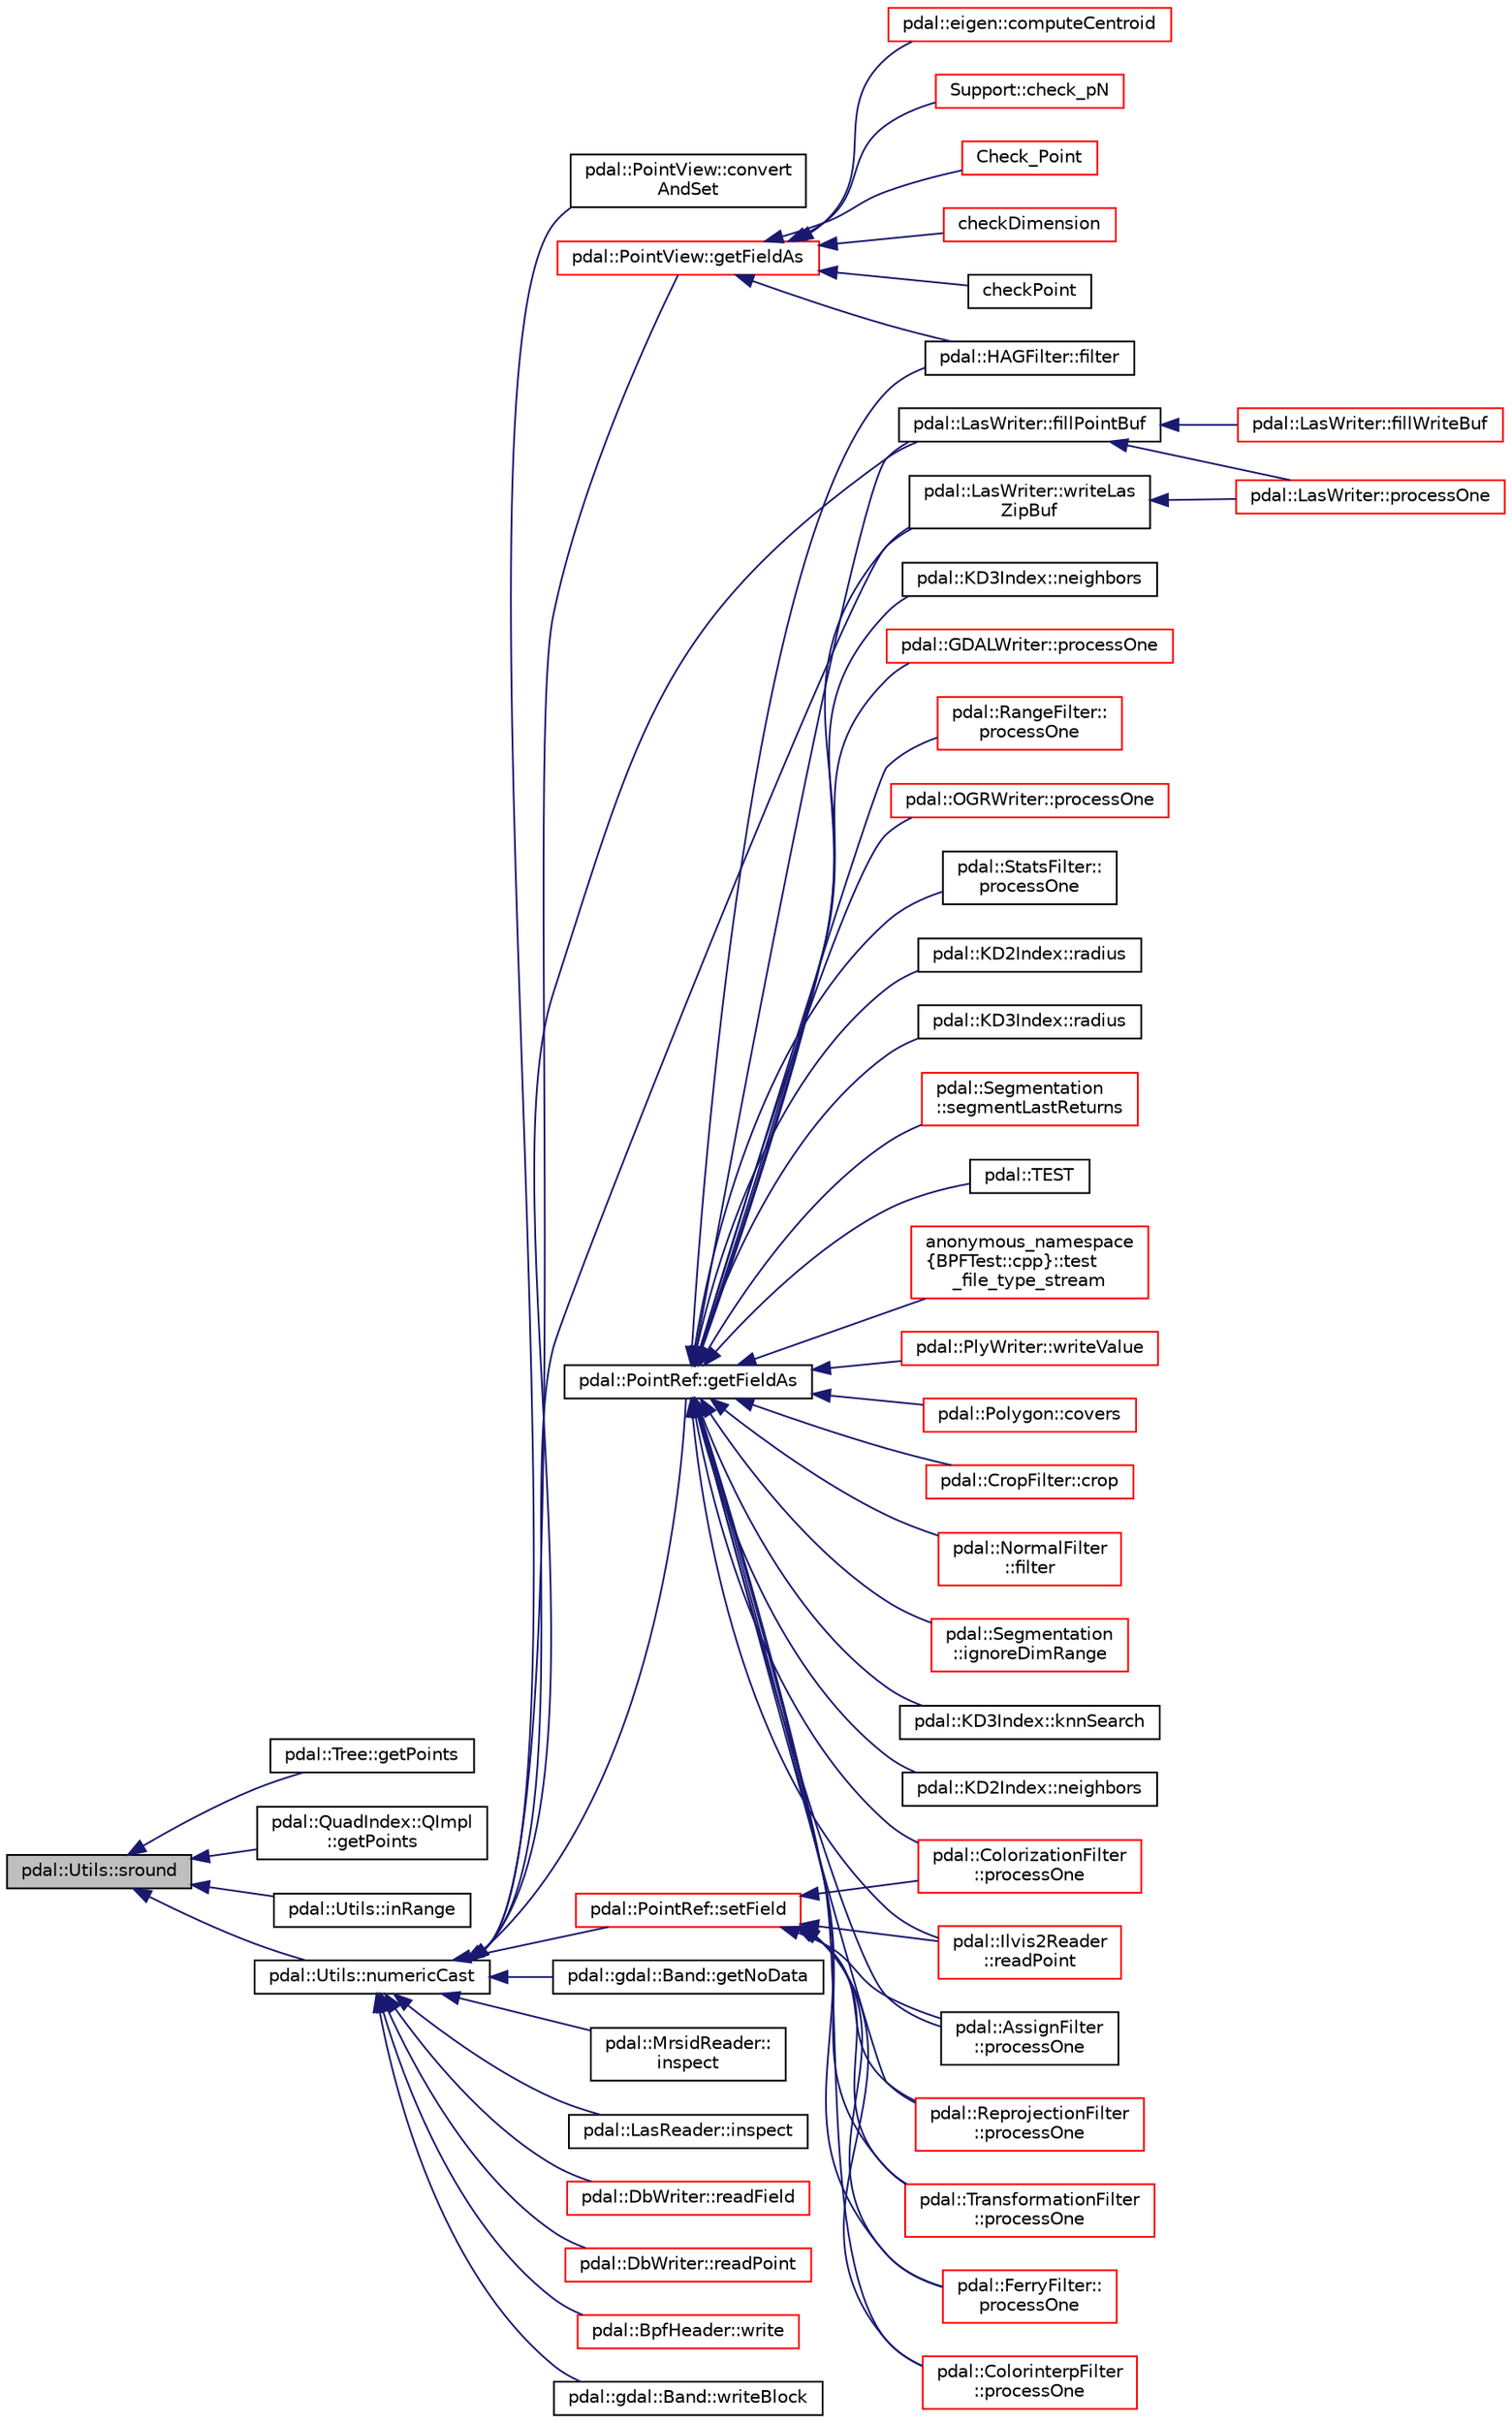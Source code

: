 digraph "pdal::Utils::sround"
{
  edge [fontname="Helvetica",fontsize="10",labelfontname="Helvetica",labelfontsize="10"];
  node [fontname="Helvetica",fontsize="10",shape=record];
  rankdir="LR";
  Node1 [label="pdal::Utils::sround",height=0.2,width=0.4,color="black", fillcolor="grey75", style="filled", fontcolor="black"];
  Node1 -> Node2 [dir="back",color="midnightblue",fontsize="10",style="solid",fontname="Helvetica"];
  Node2 [label="pdal::Tree::getPoints",height=0.2,width=0.4,color="black", fillcolor="white", style="filled",URL="$structpdal_1_1Tree.html#af1fc8969262cfd90b22da39562d4ea10"];
  Node1 -> Node3 [dir="back",color="midnightblue",fontsize="10",style="solid",fontname="Helvetica"];
  Node3 [label="pdal::QuadIndex::QImpl\l::getPoints",height=0.2,width=0.4,color="black", fillcolor="white", style="filled",URL="$structpdal_1_1QuadIndex_1_1QImpl.html#a32af7a232f431800bdf8729f06316615"];
  Node1 -> Node4 [dir="back",color="midnightblue",fontsize="10",style="solid",fontname="Helvetica"];
  Node4 [label="pdal::Utils::inRange",height=0.2,width=0.4,color="black", fillcolor="white", style="filled",URL="$namespacepdal_1_1Utils.html#a00133e3a91bd6ae190c081fb1ba7da83"];
  Node1 -> Node5 [dir="back",color="midnightblue",fontsize="10",style="solid",fontname="Helvetica"];
  Node5 [label="pdal::Utils::numericCast",height=0.2,width=0.4,color="black", fillcolor="white", style="filled",URL="$namespacepdal_1_1Utils.html#a33d614ac71aa03aaa5c10a242c4d14ac"];
  Node5 -> Node6 [dir="back",color="midnightblue",fontsize="10",style="solid",fontname="Helvetica"];
  Node6 [label="pdal::PointView::convert\lAndSet",height=0.2,width=0.4,color="black", fillcolor="white", style="filled",URL="$classpdal_1_1PointView.html#a0a41a5634727e6fcef733f744efb9b2e"];
  Node5 -> Node7 [dir="back",color="midnightblue",fontsize="10",style="solid",fontname="Helvetica"];
  Node7 [label="pdal::LasWriter::fillPointBuf",height=0.2,width=0.4,color="black", fillcolor="white", style="filled",URL="$classpdal_1_1LasWriter.html#a1f2739e7ca9aec5d5cf06255fc5576e8"];
  Node7 -> Node8 [dir="back",color="midnightblue",fontsize="10",style="solid",fontname="Helvetica"];
  Node8 [label="pdal::LasWriter::fillWriteBuf",height=0.2,width=0.4,color="red", fillcolor="white", style="filled",URL="$classpdal_1_1LasWriter.html#a2ff257e05cf972506e292bd28649c838"];
  Node7 -> Node9 [dir="back",color="midnightblue",fontsize="10",style="solid",fontname="Helvetica"];
  Node9 [label="pdal::LasWriter::processOne",height=0.2,width=0.4,color="red", fillcolor="white", style="filled",URL="$classpdal_1_1LasWriter.html#aeb809dd4bcae7c20e3d347fcc3309cb5"];
  Node5 -> Node10 [dir="back",color="midnightblue",fontsize="10",style="solid",fontname="Helvetica"];
  Node10 [label="pdal::PointRef::getFieldAs",height=0.2,width=0.4,color="black", fillcolor="white", style="filled",URL="$classpdal_1_1PointRef.html#a4038a597d11918978943e286d58cd4c5"];
  Node10 -> Node11 [dir="back",color="midnightblue",fontsize="10",style="solid",fontname="Helvetica"];
  Node11 [label="pdal::Polygon::covers",height=0.2,width=0.4,color="red", fillcolor="white", style="filled",URL="$classpdal_1_1Polygon.html#aa4fd8878774f007838019b35ebf882f2"];
  Node10 -> Node12 [dir="back",color="midnightblue",fontsize="10",style="solid",fontname="Helvetica"];
  Node12 [label="pdal::CropFilter::crop",height=0.2,width=0.4,color="red", fillcolor="white", style="filled",URL="$classpdal_1_1CropFilter.html#afb4d4b9e875f6d07b552194eadb1ea84"];
  Node10 -> Node7 [dir="back",color="midnightblue",fontsize="10",style="solid",fontname="Helvetica"];
  Node10 -> Node13 [dir="back",color="midnightblue",fontsize="10",style="solid",fontname="Helvetica"];
  Node13 [label="pdal::HAGFilter::filter",height=0.2,width=0.4,color="black", fillcolor="white", style="filled",URL="$classpdal_1_1HAGFilter.html#af2b63a5eed2c9b3d27bc5b37851b5c71"];
  Node10 -> Node14 [dir="back",color="midnightblue",fontsize="10",style="solid",fontname="Helvetica"];
  Node14 [label="pdal::NormalFilter\l::filter",height=0.2,width=0.4,color="red", fillcolor="white", style="filled",URL="$classpdal_1_1NormalFilter.html#a8bf36602629c8ff4ba8d7563b444aa2d"];
  Node10 -> Node15 [dir="back",color="midnightblue",fontsize="10",style="solid",fontname="Helvetica"];
  Node15 [label="pdal::Segmentation\l::ignoreDimRange",height=0.2,width=0.4,color="red", fillcolor="white", style="filled",URL="$namespacepdal_1_1Segmentation.html#a15de8d5069f29339cdf7a78679e83344"];
  Node10 -> Node16 [dir="back",color="midnightblue",fontsize="10",style="solid",fontname="Helvetica"];
  Node16 [label="pdal::KD3Index::knnSearch",height=0.2,width=0.4,color="black", fillcolor="white", style="filled",URL="$classpdal_1_1KD3Index.html#ab901f6228ac0e42cb99b3bff0b8f1958"];
  Node10 -> Node17 [dir="back",color="midnightblue",fontsize="10",style="solid",fontname="Helvetica"];
  Node17 [label="pdal::KD2Index::neighbors",height=0.2,width=0.4,color="black", fillcolor="white", style="filled",URL="$classpdal_1_1KD2Index.html#a0535874717381f9bc6aa79e40d7182fe"];
  Node10 -> Node18 [dir="back",color="midnightblue",fontsize="10",style="solid",fontname="Helvetica"];
  Node18 [label="pdal::KD3Index::neighbors",height=0.2,width=0.4,color="black", fillcolor="white", style="filled",URL="$classpdal_1_1KD3Index.html#a3af4502da6486380636252e2a4303558"];
  Node10 -> Node19 [dir="back",color="midnightblue",fontsize="10",style="solid",fontname="Helvetica"];
  Node19 [label="pdal::AssignFilter\l::processOne",height=0.2,width=0.4,color="black", fillcolor="white", style="filled",URL="$classpdal_1_1AssignFilter.html#a5c0a9a45593ef96da6d73582c0a4b347"];
  Node10 -> Node20 [dir="back",color="midnightblue",fontsize="10",style="solid",fontname="Helvetica"];
  Node20 [label="pdal::ReprojectionFilter\l::processOne",height=0.2,width=0.4,color="red", fillcolor="white", style="filled",URL="$classpdal_1_1ReprojectionFilter.html#acf23a4bf00804fa65bf9426acf606452"];
  Node10 -> Node21 [dir="back",color="midnightblue",fontsize="10",style="solid",fontname="Helvetica"];
  Node21 [label="pdal::GDALWriter::processOne",height=0.2,width=0.4,color="red", fillcolor="white", style="filled",URL="$classpdal_1_1GDALWriter.html#af0650906ae226c0b72f9eadd85c2478a"];
  Node10 -> Node22 [dir="back",color="midnightblue",fontsize="10",style="solid",fontname="Helvetica"];
  Node22 [label="pdal::RangeFilter::\lprocessOne",height=0.2,width=0.4,color="red", fillcolor="white", style="filled",URL="$classpdal_1_1RangeFilter.html#a8c4db0e1f1f8365787b85deb68d95f5a"];
  Node10 -> Node23 [dir="back",color="midnightblue",fontsize="10",style="solid",fontname="Helvetica"];
  Node23 [label="pdal::TransformationFilter\l::processOne",height=0.2,width=0.4,color="red", fillcolor="white", style="filled",URL="$classpdal_1_1TransformationFilter.html#a77a5e7d6c4069bd57440ed8b46e025fe"];
  Node10 -> Node24 [dir="back",color="midnightblue",fontsize="10",style="solid",fontname="Helvetica"];
  Node24 [label="pdal::OGRWriter::processOne",height=0.2,width=0.4,color="red", fillcolor="white", style="filled",URL="$classpdal_1_1OGRWriter.html#a0eccfaff8cab0e013f45cac01d696395"];
  Node10 -> Node25 [dir="back",color="midnightblue",fontsize="10",style="solid",fontname="Helvetica"];
  Node25 [label="pdal::FerryFilter::\lprocessOne",height=0.2,width=0.4,color="red", fillcolor="white", style="filled",URL="$classpdal_1_1FerryFilter.html#ad2d821154021a7dbc31051bedc8655d3"];
  Node10 -> Node26 [dir="back",color="midnightblue",fontsize="10",style="solid",fontname="Helvetica"];
  Node26 [label="pdal::ColorinterpFilter\l::processOne",height=0.2,width=0.4,color="red", fillcolor="white", style="filled",URL="$classpdal_1_1ColorinterpFilter.html#af33406ab12e7936d1665982caca8db18"];
  Node10 -> Node27 [dir="back",color="midnightblue",fontsize="10",style="solid",fontname="Helvetica"];
  Node27 [label="pdal::ColorizationFilter\l::processOne",height=0.2,width=0.4,color="red", fillcolor="white", style="filled",URL="$classpdal_1_1ColorizationFilter.html#ad8cd226fee2afbd1ced7ea40e66990cf"];
  Node10 -> Node28 [dir="back",color="midnightblue",fontsize="10",style="solid",fontname="Helvetica"];
  Node28 [label="pdal::StatsFilter::\lprocessOne",height=0.2,width=0.4,color="black", fillcolor="white", style="filled",URL="$classpdal_1_1StatsFilter.html#aeb2a3504e4d6eb9c9c7852795587b234"];
  Node10 -> Node29 [dir="back",color="midnightblue",fontsize="10",style="solid",fontname="Helvetica"];
  Node29 [label="pdal::KD2Index::radius",height=0.2,width=0.4,color="black", fillcolor="white", style="filled",URL="$classpdal_1_1KD2Index.html#ad7a84f2766b11e2f47c816ac03472fc5"];
  Node10 -> Node30 [dir="back",color="midnightblue",fontsize="10",style="solid",fontname="Helvetica"];
  Node30 [label="pdal::KD3Index::radius",height=0.2,width=0.4,color="black", fillcolor="white", style="filled",URL="$classpdal_1_1KD3Index.html#aca07a4f9426e5d5aa841470b20c1c054"];
  Node10 -> Node31 [dir="back",color="midnightblue",fontsize="10",style="solid",fontname="Helvetica"];
  Node31 [label="pdal::Ilvis2Reader\l::readPoint",height=0.2,width=0.4,color="red", fillcolor="white", style="filled",URL="$classpdal_1_1Ilvis2Reader.html#a9a7d3810bb3b4d458435079c4bfd2890"];
  Node10 -> Node32 [dir="back",color="midnightblue",fontsize="10",style="solid",fontname="Helvetica"];
  Node32 [label="pdal::Segmentation\l::segmentLastReturns",height=0.2,width=0.4,color="red", fillcolor="white", style="filled",URL="$namespacepdal_1_1Segmentation.html#a4f02e4a44fabec61f58b3532f0652bc5"];
  Node10 -> Node33 [dir="back",color="midnightblue",fontsize="10",style="solid",fontname="Helvetica"];
  Node33 [label="pdal::TEST",height=0.2,width=0.4,color="black", fillcolor="white", style="filled",URL="$namespacepdal.html#a7aaa9f5eed27c2c87ab1f7ef0d454ffd"];
  Node10 -> Node34 [dir="back",color="midnightblue",fontsize="10",style="solid",fontname="Helvetica"];
  Node34 [label="anonymous_namespace\l\{BPFTest::cpp\}::test\l_file_type_stream",height=0.2,width=0.4,color="red", fillcolor="white", style="filled",URL="$namespaceanonymous__namespace_02BPFTest_8cpp_03.html#ab4a782db2b08b92f3d539b7f01b290eb"];
  Node10 -> Node35 [dir="back",color="midnightblue",fontsize="10",style="solid",fontname="Helvetica"];
  Node35 [label="pdal::LasWriter::writeLas\lZipBuf",height=0.2,width=0.4,color="black", fillcolor="white", style="filled",URL="$classpdal_1_1LasWriter.html#a09e01af2b1d409b74bc7bf4797892061"];
  Node35 -> Node9 [dir="back",color="midnightblue",fontsize="10",style="solid",fontname="Helvetica"];
  Node10 -> Node36 [dir="back",color="midnightblue",fontsize="10",style="solid",fontname="Helvetica"];
  Node36 [label="pdal::PlyWriter::writeValue",height=0.2,width=0.4,color="red", fillcolor="white", style="filled",URL="$classpdal_1_1PlyWriter.html#a9d2cd7dfc883363ebe2b0226bd8809b1"];
  Node5 -> Node37 [dir="back",color="midnightblue",fontsize="10",style="solid",fontname="Helvetica"];
  Node37 [label="pdal::PointView::getFieldAs",height=0.2,width=0.4,color="red", fillcolor="white", style="filled",URL="$classpdal_1_1PointView.html#a4c594a6d2a469e594988194ccf125a15"];
  Node37 -> Node38 [dir="back",color="midnightblue",fontsize="10",style="solid",fontname="Helvetica"];
  Node38 [label="Support::check_pN",height=0.2,width=0.4,color="red", fillcolor="white", style="filled",URL="$classSupport.html#a1507a3257a1c6684f3575fa49befbe5c"];
  Node37 -> Node39 [dir="back",color="midnightblue",fontsize="10",style="solid",fontname="Helvetica"];
  Node39 [label="Check_Point",height=0.2,width=0.4,color="red", fillcolor="white", style="filled",URL="$QFITReaderTest_8cpp.html#aa58ce96230bbe3f6864ca8d68f66f022"];
  Node37 -> Node40 [dir="back",color="midnightblue",fontsize="10",style="solid",fontname="Helvetica"];
  Node40 [label="checkDimension",height=0.2,width=0.4,color="red", fillcolor="white", style="filled",URL="$IcebridgeReaderTest_8cpp.html#aeeb72d8c589853d3fe048f20adb0f293"];
  Node37 -> Node41 [dir="back",color="midnightblue",fontsize="10",style="solid",fontname="Helvetica"];
  Node41 [label="checkPoint",height=0.2,width=0.4,color="black", fillcolor="white", style="filled",URL="$Ilvis2ReaderTest_8cpp.html#a10c9703c60d7e90aa4a510afeab2f704"];
  Node37 -> Node42 [dir="back",color="midnightblue",fontsize="10",style="solid",fontname="Helvetica"];
  Node42 [label="pdal::eigen::computeCentroid",height=0.2,width=0.4,color="red", fillcolor="white", style="filled",URL="$namespacepdal_1_1eigen.html#a77a9913ed3d09f4d6105909e8ad4a5e5"];
  Node37 -> Node13 [dir="back",color="midnightblue",fontsize="10",style="solid",fontname="Helvetica"];
  Node5 -> Node43 [dir="back",color="midnightblue",fontsize="10",style="solid",fontname="Helvetica"];
  Node43 [label="pdal::gdal::Band::getNoData",height=0.2,width=0.4,color="black", fillcolor="white", style="filled",URL="$classpdal_1_1gdal_1_1Band.html#ae4e7fe9b97b521a51af647cf01e55293"];
  Node5 -> Node44 [dir="back",color="midnightblue",fontsize="10",style="solid",fontname="Helvetica"];
  Node44 [label="pdal::MrsidReader::\linspect",height=0.2,width=0.4,color="black", fillcolor="white", style="filled",URL="$classpdal_1_1MrsidReader.html#ad01944827d256e4e1b2b1cd2d651a1a5"];
  Node5 -> Node45 [dir="back",color="midnightblue",fontsize="10",style="solid",fontname="Helvetica"];
  Node45 [label="pdal::LasReader::inspect",height=0.2,width=0.4,color="black", fillcolor="white", style="filled",URL="$classpdal_1_1LasReader.html#ab991f41f02d2c5a16b7b8234e8093d24"];
  Node5 -> Node46 [dir="back",color="midnightblue",fontsize="10",style="solid",fontname="Helvetica"];
  Node46 [label="pdal::DbWriter::readField",height=0.2,width=0.4,color="red", fillcolor="white", style="filled",URL="$classpdal_1_1DbWriter.html#a0860109cb58a4273d08cf8843b00a9e0"];
  Node5 -> Node47 [dir="back",color="midnightblue",fontsize="10",style="solid",fontname="Helvetica"];
  Node47 [label="pdal::DbWriter::readPoint",height=0.2,width=0.4,color="red", fillcolor="white", style="filled",URL="$classpdal_1_1DbWriter.html#a04cc75915e510a5ceaaef7498c02cb39"];
  Node5 -> Node48 [dir="back",color="midnightblue",fontsize="10",style="solid",fontname="Helvetica"];
  Node48 [label="pdal::PointRef::setField",height=0.2,width=0.4,color="red", fillcolor="white", style="filled",URL="$classpdal_1_1PointRef.html#ad482c3195126757878cac8358dc9dccc"];
  Node48 -> Node19 [dir="back",color="midnightblue",fontsize="10",style="solid",fontname="Helvetica"];
  Node48 -> Node20 [dir="back",color="midnightblue",fontsize="10",style="solid",fontname="Helvetica"];
  Node48 -> Node23 [dir="back",color="midnightblue",fontsize="10",style="solid",fontname="Helvetica"];
  Node48 -> Node25 [dir="back",color="midnightblue",fontsize="10",style="solid",fontname="Helvetica"];
  Node48 -> Node26 [dir="back",color="midnightblue",fontsize="10",style="solid",fontname="Helvetica"];
  Node48 -> Node27 [dir="back",color="midnightblue",fontsize="10",style="solid",fontname="Helvetica"];
  Node48 -> Node31 [dir="back",color="midnightblue",fontsize="10",style="solid",fontname="Helvetica"];
  Node5 -> Node49 [dir="back",color="midnightblue",fontsize="10",style="solid",fontname="Helvetica"];
  Node49 [label="pdal::BpfHeader::write",height=0.2,width=0.4,color="red", fillcolor="white", style="filled",URL="$structpdal_1_1BpfHeader.html#a651562f547379244c51f64a4f4b93861"];
  Node5 -> Node50 [dir="back",color="midnightblue",fontsize="10",style="solid",fontname="Helvetica"];
  Node50 [label="pdal::gdal::Band::writeBlock",height=0.2,width=0.4,color="black", fillcolor="white", style="filled",URL="$classpdal_1_1gdal_1_1Band.html#a2e58ada23f693b6fca6f02add593bb13"];
  Node5 -> Node35 [dir="back",color="midnightblue",fontsize="10",style="solid",fontname="Helvetica"];
}
